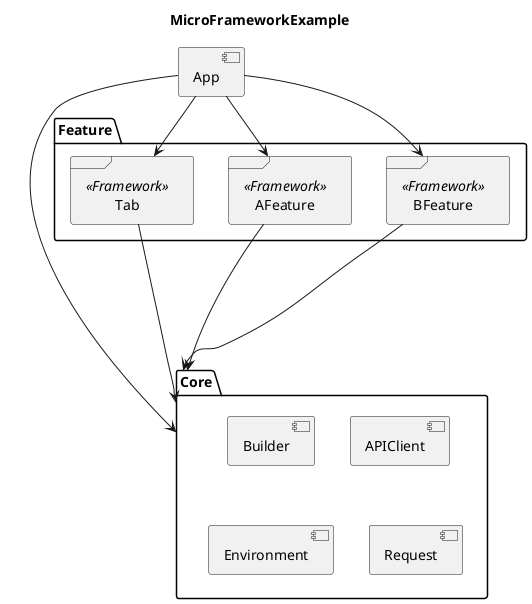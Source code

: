 @startuml
title MicroFrameworkExample

package Core {
    [Builder]
    [APIClient]
    [Environment]
    [Request]
}

package Feature {
  frame Tab <<Framework>> {
  }
  frame AFeature <<Framework>> {
  }
  frame BFeature <<Framework>> {
  }
}

component App

App --> AFeature
App --> BFeature
App --> Tab
App -----> Core
AFeature ---> Core
BFeature ---> Core
Tab ---> Core


@enduml
